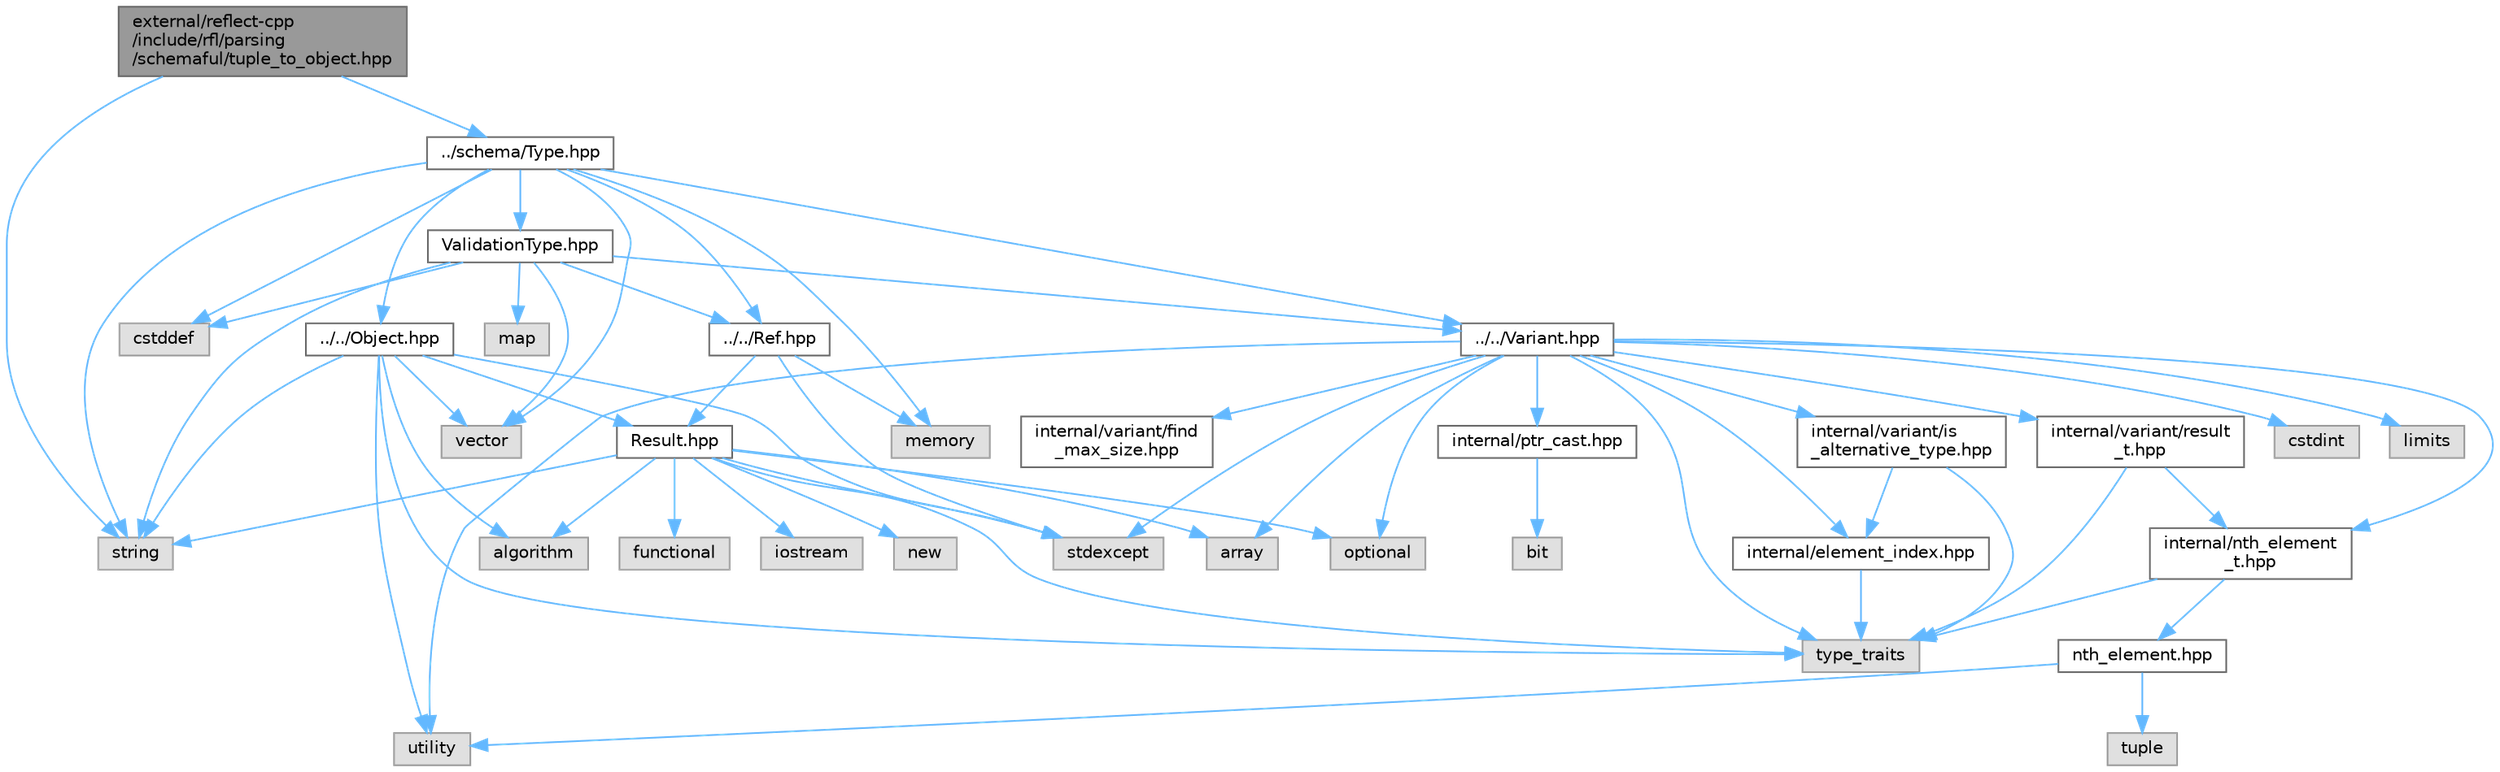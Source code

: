 digraph "external/reflect-cpp/include/rfl/parsing/schemaful/tuple_to_object.hpp"
{
 // LATEX_PDF_SIZE
  bgcolor="transparent";
  edge [fontname=Helvetica,fontsize=10,labelfontname=Helvetica,labelfontsize=10];
  node [fontname=Helvetica,fontsize=10,shape=box,height=0.2,width=0.4];
  Node1 [id="Node000001",label="external/reflect-cpp\l/include/rfl/parsing\l/schemaful/tuple_to_object.hpp",height=0.2,width=0.4,color="gray40", fillcolor="grey60", style="filled", fontcolor="black",tooltip=" "];
  Node1 -> Node2 [id="edge59_Node000001_Node000002",color="steelblue1",style="solid",tooltip=" "];
  Node2 [id="Node000002",label="string",height=0.2,width=0.4,color="grey60", fillcolor="#E0E0E0", style="filled",tooltip=" "];
  Node1 -> Node3 [id="edge60_Node000001_Node000003",color="steelblue1",style="solid",tooltip=" "];
  Node3 [id="Node000003",label="../schema/Type.hpp",height=0.2,width=0.4,color="grey40", fillcolor="white", style="filled",URL="$parsing_2schema_2_type_8hpp.html",tooltip=" "];
  Node3 -> Node4 [id="edge61_Node000003_Node000004",color="steelblue1",style="solid",tooltip=" "];
  Node4 [id="Node000004",label="cstddef",height=0.2,width=0.4,color="grey60", fillcolor="#E0E0E0", style="filled",tooltip=" "];
  Node3 -> Node5 [id="edge62_Node000003_Node000005",color="steelblue1",style="solid",tooltip=" "];
  Node5 [id="Node000005",label="memory",height=0.2,width=0.4,color="grey60", fillcolor="#E0E0E0", style="filled",tooltip=" "];
  Node3 -> Node2 [id="edge63_Node000003_Node000002",color="steelblue1",style="solid",tooltip=" "];
  Node3 -> Node6 [id="edge64_Node000003_Node000006",color="steelblue1",style="solid",tooltip=" "];
  Node6 [id="Node000006",label="vector",height=0.2,width=0.4,color="grey60", fillcolor="#E0E0E0", style="filled",tooltip=" "];
  Node3 -> Node7 [id="edge65_Node000003_Node000007",color="steelblue1",style="solid",tooltip=" "];
  Node7 [id="Node000007",label="../../Object.hpp",height=0.2,width=0.4,color="grey40", fillcolor="white", style="filled",URL="$_object_8hpp.html",tooltip=" "];
  Node7 -> Node8 [id="edge66_Node000007_Node000008",color="steelblue1",style="solid",tooltip=" "];
  Node8 [id="Node000008",label="algorithm",height=0.2,width=0.4,color="grey60", fillcolor="#E0E0E0", style="filled",tooltip=" "];
  Node7 -> Node9 [id="edge67_Node000007_Node000009",color="steelblue1",style="solid",tooltip=" "];
  Node9 [id="Node000009",label="stdexcept",height=0.2,width=0.4,color="grey60", fillcolor="#E0E0E0", style="filled",tooltip=" "];
  Node7 -> Node2 [id="edge68_Node000007_Node000002",color="steelblue1",style="solid",tooltip=" "];
  Node7 -> Node10 [id="edge69_Node000007_Node000010",color="steelblue1",style="solid",tooltip=" "];
  Node10 [id="Node000010",label="type_traits",height=0.2,width=0.4,color="grey60", fillcolor="#E0E0E0", style="filled",tooltip=" "];
  Node7 -> Node11 [id="edge70_Node000007_Node000011",color="steelblue1",style="solid",tooltip=" "];
  Node11 [id="Node000011",label="utility",height=0.2,width=0.4,color="grey60", fillcolor="#E0E0E0", style="filled",tooltip=" "];
  Node7 -> Node6 [id="edge71_Node000007_Node000006",color="steelblue1",style="solid",tooltip=" "];
  Node7 -> Node12 [id="edge72_Node000007_Node000012",color="steelblue1",style="solid",tooltip=" "];
  Node12 [id="Node000012",label="Result.hpp",height=0.2,width=0.4,color="grey40", fillcolor="white", style="filled",URL="$_result_8hpp.html",tooltip=" "];
  Node12 -> Node8 [id="edge73_Node000012_Node000008",color="steelblue1",style="solid",tooltip=" "];
  Node12 -> Node13 [id="edge74_Node000012_Node000013",color="steelblue1",style="solid",tooltip=" "];
  Node13 [id="Node000013",label="array",height=0.2,width=0.4,color="grey60", fillcolor="#E0E0E0", style="filled",tooltip=" "];
  Node12 -> Node14 [id="edge75_Node000012_Node000014",color="steelblue1",style="solid",tooltip=" "];
  Node14 [id="Node000014",label="functional",height=0.2,width=0.4,color="grey60", fillcolor="#E0E0E0", style="filled",tooltip=" "];
  Node12 -> Node15 [id="edge76_Node000012_Node000015",color="steelblue1",style="solid",tooltip=" "];
  Node15 [id="Node000015",label="iostream",height=0.2,width=0.4,color="grey60", fillcolor="#E0E0E0", style="filled",tooltip=" "];
  Node12 -> Node16 [id="edge77_Node000012_Node000016",color="steelblue1",style="solid",tooltip=" "];
  Node16 [id="Node000016",label="new",height=0.2,width=0.4,color="grey60", fillcolor="#E0E0E0", style="filled",tooltip=" "];
  Node12 -> Node17 [id="edge78_Node000012_Node000017",color="steelblue1",style="solid",tooltip=" "];
  Node17 [id="Node000017",label="optional",height=0.2,width=0.4,color="grey60", fillcolor="#E0E0E0", style="filled",tooltip=" "];
  Node12 -> Node9 [id="edge79_Node000012_Node000009",color="steelblue1",style="solid",tooltip=" "];
  Node12 -> Node2 [id="edge80_Node000012_Node000002",color="steelblue1",style="solid",tooltip=" "];
  Node12 -> Node10 [id="edge81_Node000012_Node000010",color="steelblue1",style="solid",tooltip=" "];
  Node3 -> Node18 [id="edge82_Node000003_Node000018",color="steelblue1",style="solid",tooltip=" "];
  Node18 [id="Node000018",label="../../Ref.hpp",height=0.2,width=0.4,color="grey40", fillcolor="white", style="filled",URL="$_ref_8hpp.html",tooltip=" "];
  Node18 -> Node5 [id="edge83_Node000018_Node000005",color="steelblue1",style="solid",tooltip=" "];
  Node18 -> Node9 [id="edge84_Node000018_Node000009",color="steelblue1",style="solid",tooltip=" "];
  Node18 -> Node12 [id="edge85_Node000018_Node000012",color="steelblue1",style="solid",tooltip=" "];
  Node3 -> Node19 [id="edge86_Node000003_Node000019",color="steelblue1",style="solid",tooltip=" "];
  Node19 [id="Node000019",label="../../Variant.hpp",height=0.2,width=0.4,color="grey40", fillcolor="white", style="filled",URL="$_variant_8hpp.html",tooltip=" "];
  Node19 -> Node13 [id="edge87_Node000019_Node000013",color="steelblue1",style="solid",tooltip=" "];
  Node19 -> Node20 [id="edge88_Node000019_Node000020",color="steelblue1",style="solid",tooltip=" "];
  Node20 [id="Node000020",label="cstdint",height=0.2,width=0.4,color="grey60", fillcolor="#E0E0E0", style="filled",tooltip=" "];
  Node19 -> Node21 [id="edge89_Node000019_Node000021",color="steelblue1",style="solid",tooltip=" "];
  Node21 [id="Node000021",label="limits",height=0.2,width=0.4,color="grey60", fillcolor="#E0E0E0", style="filled",tooltip=" "];
  Node19 -> Node17 [id="edge90_Node000019_Node000017",color="steelblue1",style="solid",tooltip=" "];
  Node19 -> Node9 [id="edge91_Node000019_Node000009",color="steelblue1",style="solid",tooltip=" "];
  Node19 -> Node10 [id="edge92_Node000019_Node000010",color="steelblue1",style="solid",tooltip=" "];
  Node19 -> Node11 [id="edge93_Node000019_Node000011",color="steelblue1",style="solid",tooltip=" "];
  Node19 -> Node22 [id="edge94_Node000019_Node000022",color="steelblue1",style="solid",tooltip=" "];
  Node22 [id="Node000022",label="internal/element_index.hpp",height=0.2,width=0.4,color="grey40", fillcolor="white", style="filled",URL="$element__index_8hpp.html",tooltip=" "];
  Node22 -> Node10 [id="edge95_Node000022_Node000010",color="steelblue1",style="solid",tooltip=" "];
  Node19 -> Node23 [id="edge96_Node000019_Node000023",color="steelblue1",style="solid",tooltip=" "];
  Node23 [id="Node000023",label="internal/nth_element\l_t.hpp",height=0.2,width=0.4,color="grey40", fillcolor="white", style="filled",URL="$nth__element__t_8hpp.html",tooltip=" "];
  Node23 -> Node10 [id="edge97_Node000023_Node000010",color="steelblue1",style="solid",tooltip=" "];
  Node23 -> Node24 [id="edge98_Node000023_Node000024",color="steelblue1",style="solid",tooltip=" "];
  Node24 [id="Node000024",label="nth_element.hpp",height=0.2,width=0.4,color="grey40", fillcolor="white", style="filled",URL="$nth__element_8hpp.html",tooltip=" "];
  Node24 -> Node25 [id="edge99_Node000024_Node000025",color="steelblue1",style="solid",tooltip=" "];
  Node25 [id="Node000025",label="tuple",height=0.2,width=0.4,color="grey60", fillcolor="#E0E0E0", style="filled",tooltip=" "];
  Node24 -> Node11 [id="edge100_Node000024_Node000011",color="steelblue1",style="solid",tooltip=" "];
  Node19 -> Node26 [id="edge101_Node000019_Node000026",color="steelblue1",style="solid",tooltip=" "];
  Node26 [id="Node000026",label="internal/variant/find\l_max_size.hpp",height=0.2,width=0.4,color="grey40", fillcolor="white", style="filled",URL="$find__max__size_8hpp.html",tooltip=" "];
  Node19 -> Node27 [id="edge102_Node000019_Node000027",color="steelblue1",style="solid",tooltip=" "];
  Node27 [id="Node000027",label="internal/variant/is\l_alternative_type.hpp",height=0.2,width=0.4,color="grey40", fillcolor="white", style="filled",URL="$is__alternative__type_8hpp.html",tooltip=" "];
  Node27 -> Node10 [id="edge103_Node000027_Node000010",color="steelblue1",style="solid",tooltip=" "];
  Node27 -> Node22 [id="edge104_Node000027_Node000022",color="steelblue1",style="solid",tooltip=" "];
  Node19 -> Node28 [id="edge105_Node000019_Node000028",color="steelblue1",style="solid",tooltip=" "];
  Node28 [id="Node000028",label="internal/variant/result\l_t.hpp",height=0.2,width=0.4,color="grey40", fillcolor="white", style="filled",URL="$result__t_8hpp.html",tooltip=" "];
  Node28 -> Node10 [id="edge106_Node000028_Node000010",color="steelblue1",style="solid",tooltip=" "];
  Node28 -> Node23 [id="edge107_Node000028_Node000023",color="steelblue1",style="solid",tooltip=" "];
  Node19 -> Node29 [id="edge108_Node000019_Node000029",color="steelblue1",style="solid",tooltip=" "];
  Node29 [id="Node000029",label="internal/ptr_cast.hpp",height=0.2,width=0.4,color="grey40", fillcolor="white", style="filled",URL="$ptr__cast_8hpp.html",tooltip=" "];
  Node29 -> Node30 [id="edge109_Node000029_Node000030",color="steelblue1",style="solid",tooltip=" "];
  Node30 [id="Node000030",label="bit",height=0.2,width=0.4,color="grey60", fillcolor="#E0E0E0", style="filled",tooltip=" "];
  Node3 -> Node31 [id="edge110_Node000003_Node000031",color="steelblue1",style="solid",tooltip=" "];
  Node31 [id="Node000031",label="ValidationType.hpp",height=0.2,width=0.4,color="grey40", fillcolor="white", style="filled",URL="$_validation_type_8hpp.html",tooltip=" "];
  Node31 -> Node4 [id="edge111_Node000031_Node000004",color="steelblue1",style="solid",tooltip=" "];
  Node31 -> Node32 [id="edge112_Node000031_Node000032",color="steelblue1",style="solid",tooltip=" "];
  Node32 [id="Node000032",label="map",height=0.2,width=0.4,color="grey60", fillcolor="#E0E0E0", style="filled",tooltip=" "];
  Node31 -> Node2 [id="edge113_Node000031_Node000002",color="steelblue1",style="solid",tooltip=" "];
  Node31 -> Node6 [id="edge114_Node000031_Node000006",color="steelblue1",style="solid",tooltip=" "];
  Node31 -> Node18 [id="edge115_Node000031_Node000018",color="steelblue1",style="solid",tooltip=" "];
  Node31 -> Node19 [id="edge116_Node000031_Node000019",color="steelblue1",style="solid",tooltip=" "];
}
